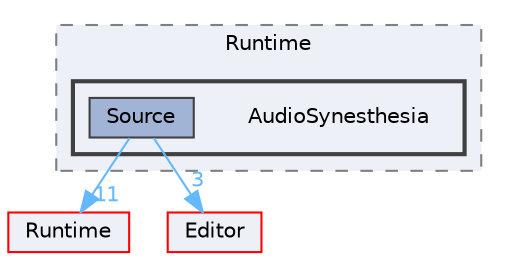 digraph "AudioSynesthesia"
{
 // INTERACTIVE_SVG=YES
 // LATEX_PDF_SIZE
  bgcolor="transparent";
  edge [fontname=Helvetica,fontsize=10,labelfontname=Helvetica,labelfontsize=10];
  node [fontname=Helvetica,fontsize=10,shape=box,height=0.2,width=0.4];
  compound=true
  subgraph clusterdir_a60e1ce30f7313164a0e11a69cddad56 {
    graph [ bgcolor="#edf0f7", pencolor="grey50", label="Runtime", fontname=Helvetica,fontsize=10 style="filled,dashed", URL="dir_a60e1ce30f7313164a0e11a69cddad56.html",tooltip=""]
  subgraph clusterdir_857e16903f23776e01b70de4629733e6 {
    graph [ bgcolor="#edf0f7", pencolor="grey25", label="", fontname=Helvetica,fontsize=10 style="filled,bold", URL="dir_857e16903f23776e01b70de4629733e6.html",tooltip=""]
    dir_857e16903f23776e01b70de4629733e6 [shape=plaintext, label="AudioSynesthesia"];
  dir_a0585e6d1e3840565f68762d248fc3be [label="Source", fillcolor="#a2b4d6", color="grey25", style="filled", URL="dir_a0585e6d1e3840565f68762d248fc3be.html",tooltip=""];
  }
  }
  dir_7536b172fbd480bfd146a1b1acd6856b [label="Runtime", fillcolor="#edf0f7", color="red", style="filled", URL="dir_7536b172fbd480bfd146a1b1acd6856b.html",tooltip=""];
  dir_b26507eead720464ba2ac6bbc6dcec5f [label="Editor", fillcolor="#edf0f7", color="red", style="filled", URL="dir_b26507eead720464ba2ac6bbc6dcec5f.html",tooltip=""];
  dir_a0585e6d1e3840565f68762d248fc3be->dir_7536b172fbd480bfd146a1b1acd6856b [headlabel="11", labeldistance=1.5 headhref="dir_001098_000984.html" href="dir_001098_000984.html" color="steelblue1" fontcolor="steelblue1"];
  dir_a0585e6d1e3840565f68762d248fc3be->dir_b26507eead720464ba2ac6bbc6dcec5f [headlabel="3", labeldistance=1.5 headhref="dir_001098_000357.html" href="dir_001098_000357.html" color="steelblue1" fontcolor="steelblue1"];
}
